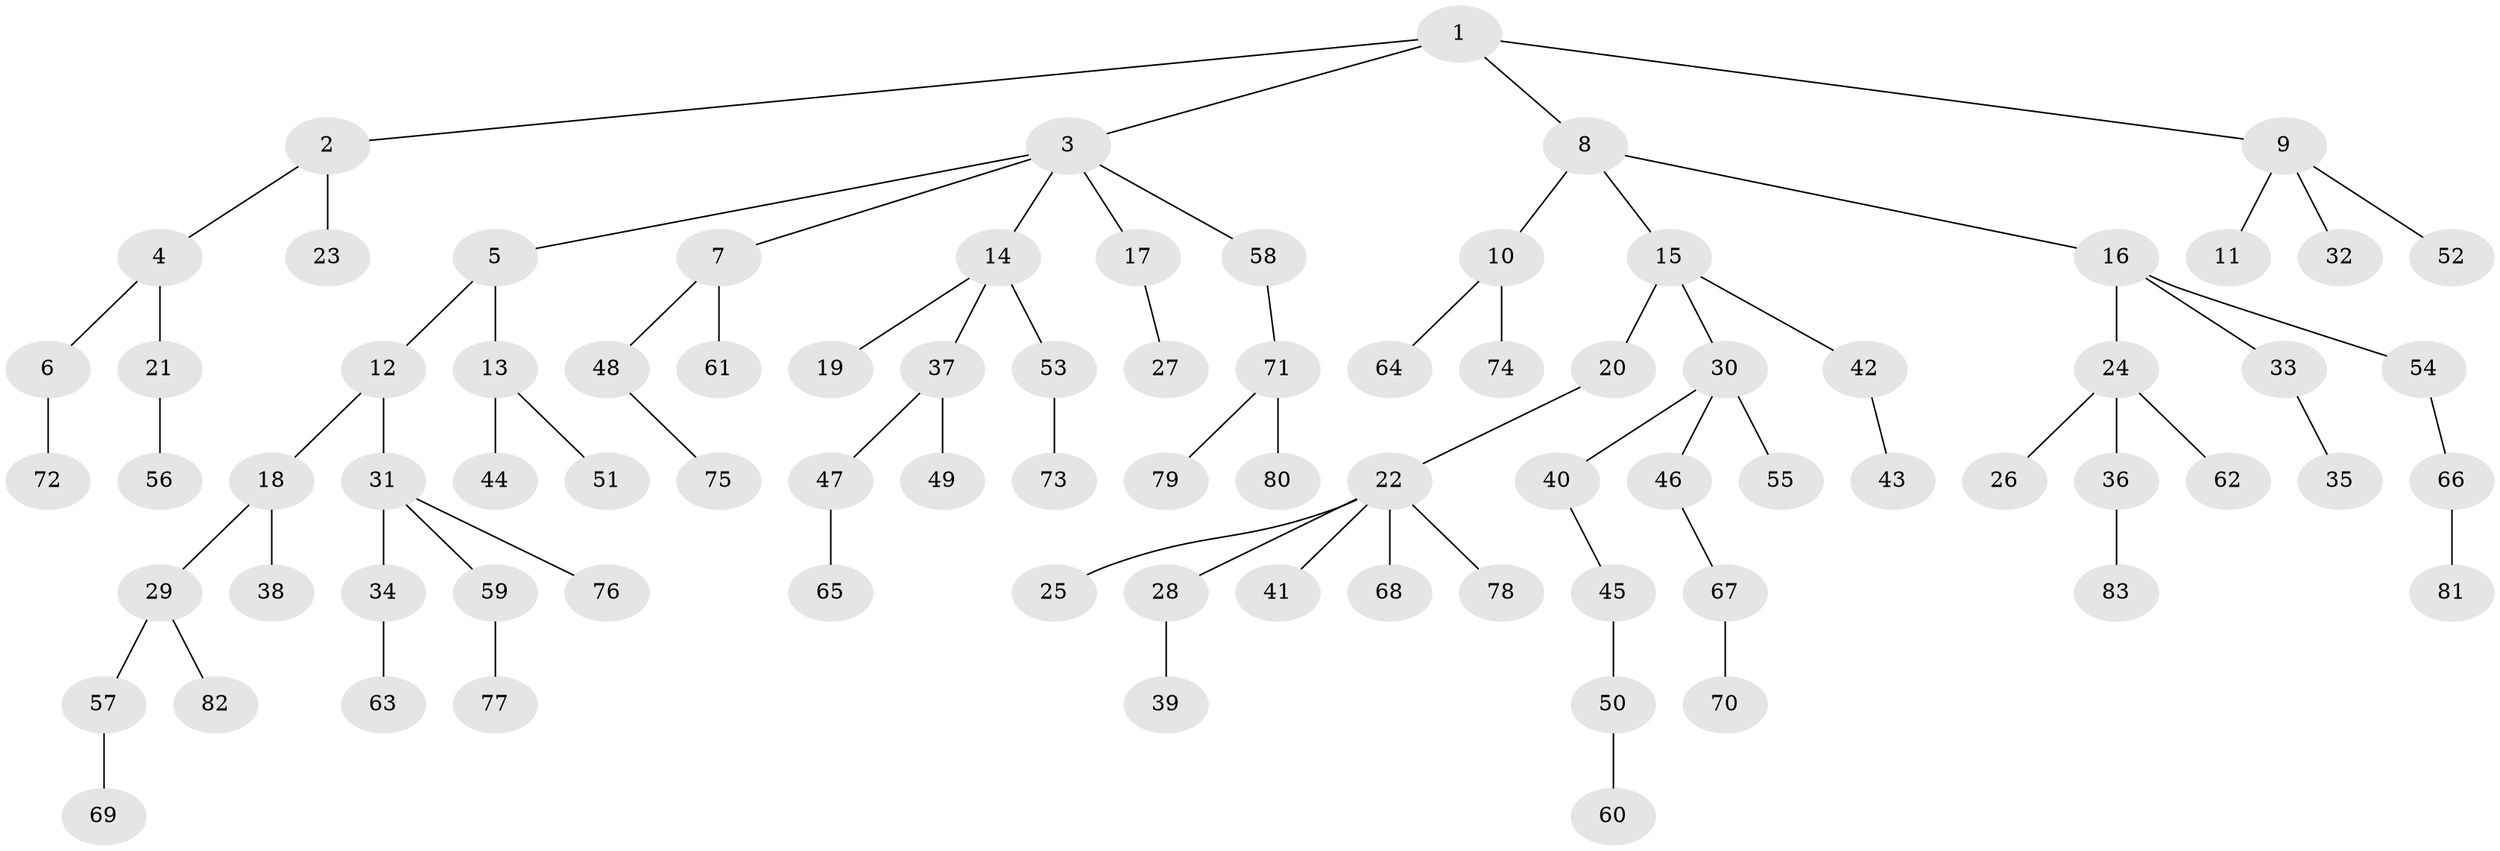 // coarse degree distribution, {6: 0.047619047619047616, 4: 0.047619047619047616, 3: 0.11904761904761904, 2: 0.23809523809523808, 1: 0.5238095238095238, 5: 0.023809523809523808}
// Generated by graph-tools (version 1.1) at 2025/37/03/04/25 23:37:28]
// undirected, 83 vertices, 82 edges
graph export_dot {
  node [color=gray90,style=filled];
  1;
  2;
  3;
  4;
  5;
  6;
  7;
  8;
  9;
  10;
  11;
  12;
  13;
  14;
  15;
  16;
  17;
  18;
  19;
  20;
  21;
  22;
  23;
  24;
  25;
  26;
  27;
  28;
  29;
  30;
  31;
  32;
  33;
  34;
  35;
  36;
  37;
  38;
  39;
  40;
  41;
  42;
  43;
  44;
  45;
  46;
  47;
  48;
  49;
  50;
  51;
  52;
  53;
  54;
  55;
  56;
  57;
  58;
  59;
  60;
  61;
  62;
  63;
  64;
  65;
  66;
  67;
  68;
  69;
  70;
  71;
  72;
  73;
  74;
  75;
  76;
  77;
  78;
  79;
  80;
  81;
  82;
  83;
  1 -- 2;
  1 -- 3;
  1 -- 8;
  1 -- 9;
  2 -- 4;
  2 -- 23;
  3 -- 5;
  3 -- 7;
  3 -- 14;
  3 -- 17;
  3 -- 58;
  4 -- 6;
  4 -- 21;
  5 -- 12;
  5 -- 13;
  6 -- 72;
  7 -- 48;
  7 -- 61;
  8 -- 10;
  8 -- 15;
  8 -- 16;
  9 -- 11;
  9 -- 32;
  9 -- 52;
  10 -- 64;
  10 -- 74;
  12 -- 18;
  12 -- 31;
  13 -- 44;
  13 -- 51;
  14 -- 19;
  14 -- 37;
  14 -- 53;
  15 -- 20;
  15 -- 30;
  15 -- 42;
  16 -- 24;
  16 -- 33;
  16 -- 54;
  17 -- 27;
  18 -- 29;
  18 -- 38;
  20 -- 22;
  21 -- 56;
  22 -- 25;
  22 -- 28;
  22 -- 41;
  22 -- 68;
  22 -- 78;
  24 -- 26;
  24 -- 36;
  24 -- 62;
  28 -- 39;
  29 -- 57;
  29 -- 82;
  30 -- 40;
  30 -- 46;
  30 -- 55;
  31 -- 34;
  31 -- 59;
  31 -- 76;
  33 -- 35;
  34 -- 63;
  36 -- 83;
  37 -- 47;
  37 -- 49;
  40 -- 45;
  42 -- 43;
  45 -- 50;
  46 -- 67;
  47 -- 65;
  48 -- 75;
  50 -- 60;
  53 -- 73;
  54 -- 66;
  57 -- 69;
  58 -- 71;
  59 -- 77;
  66 -- 81;
  67 -- 70;
  71 -- 79;
  71 -- 80;
}
